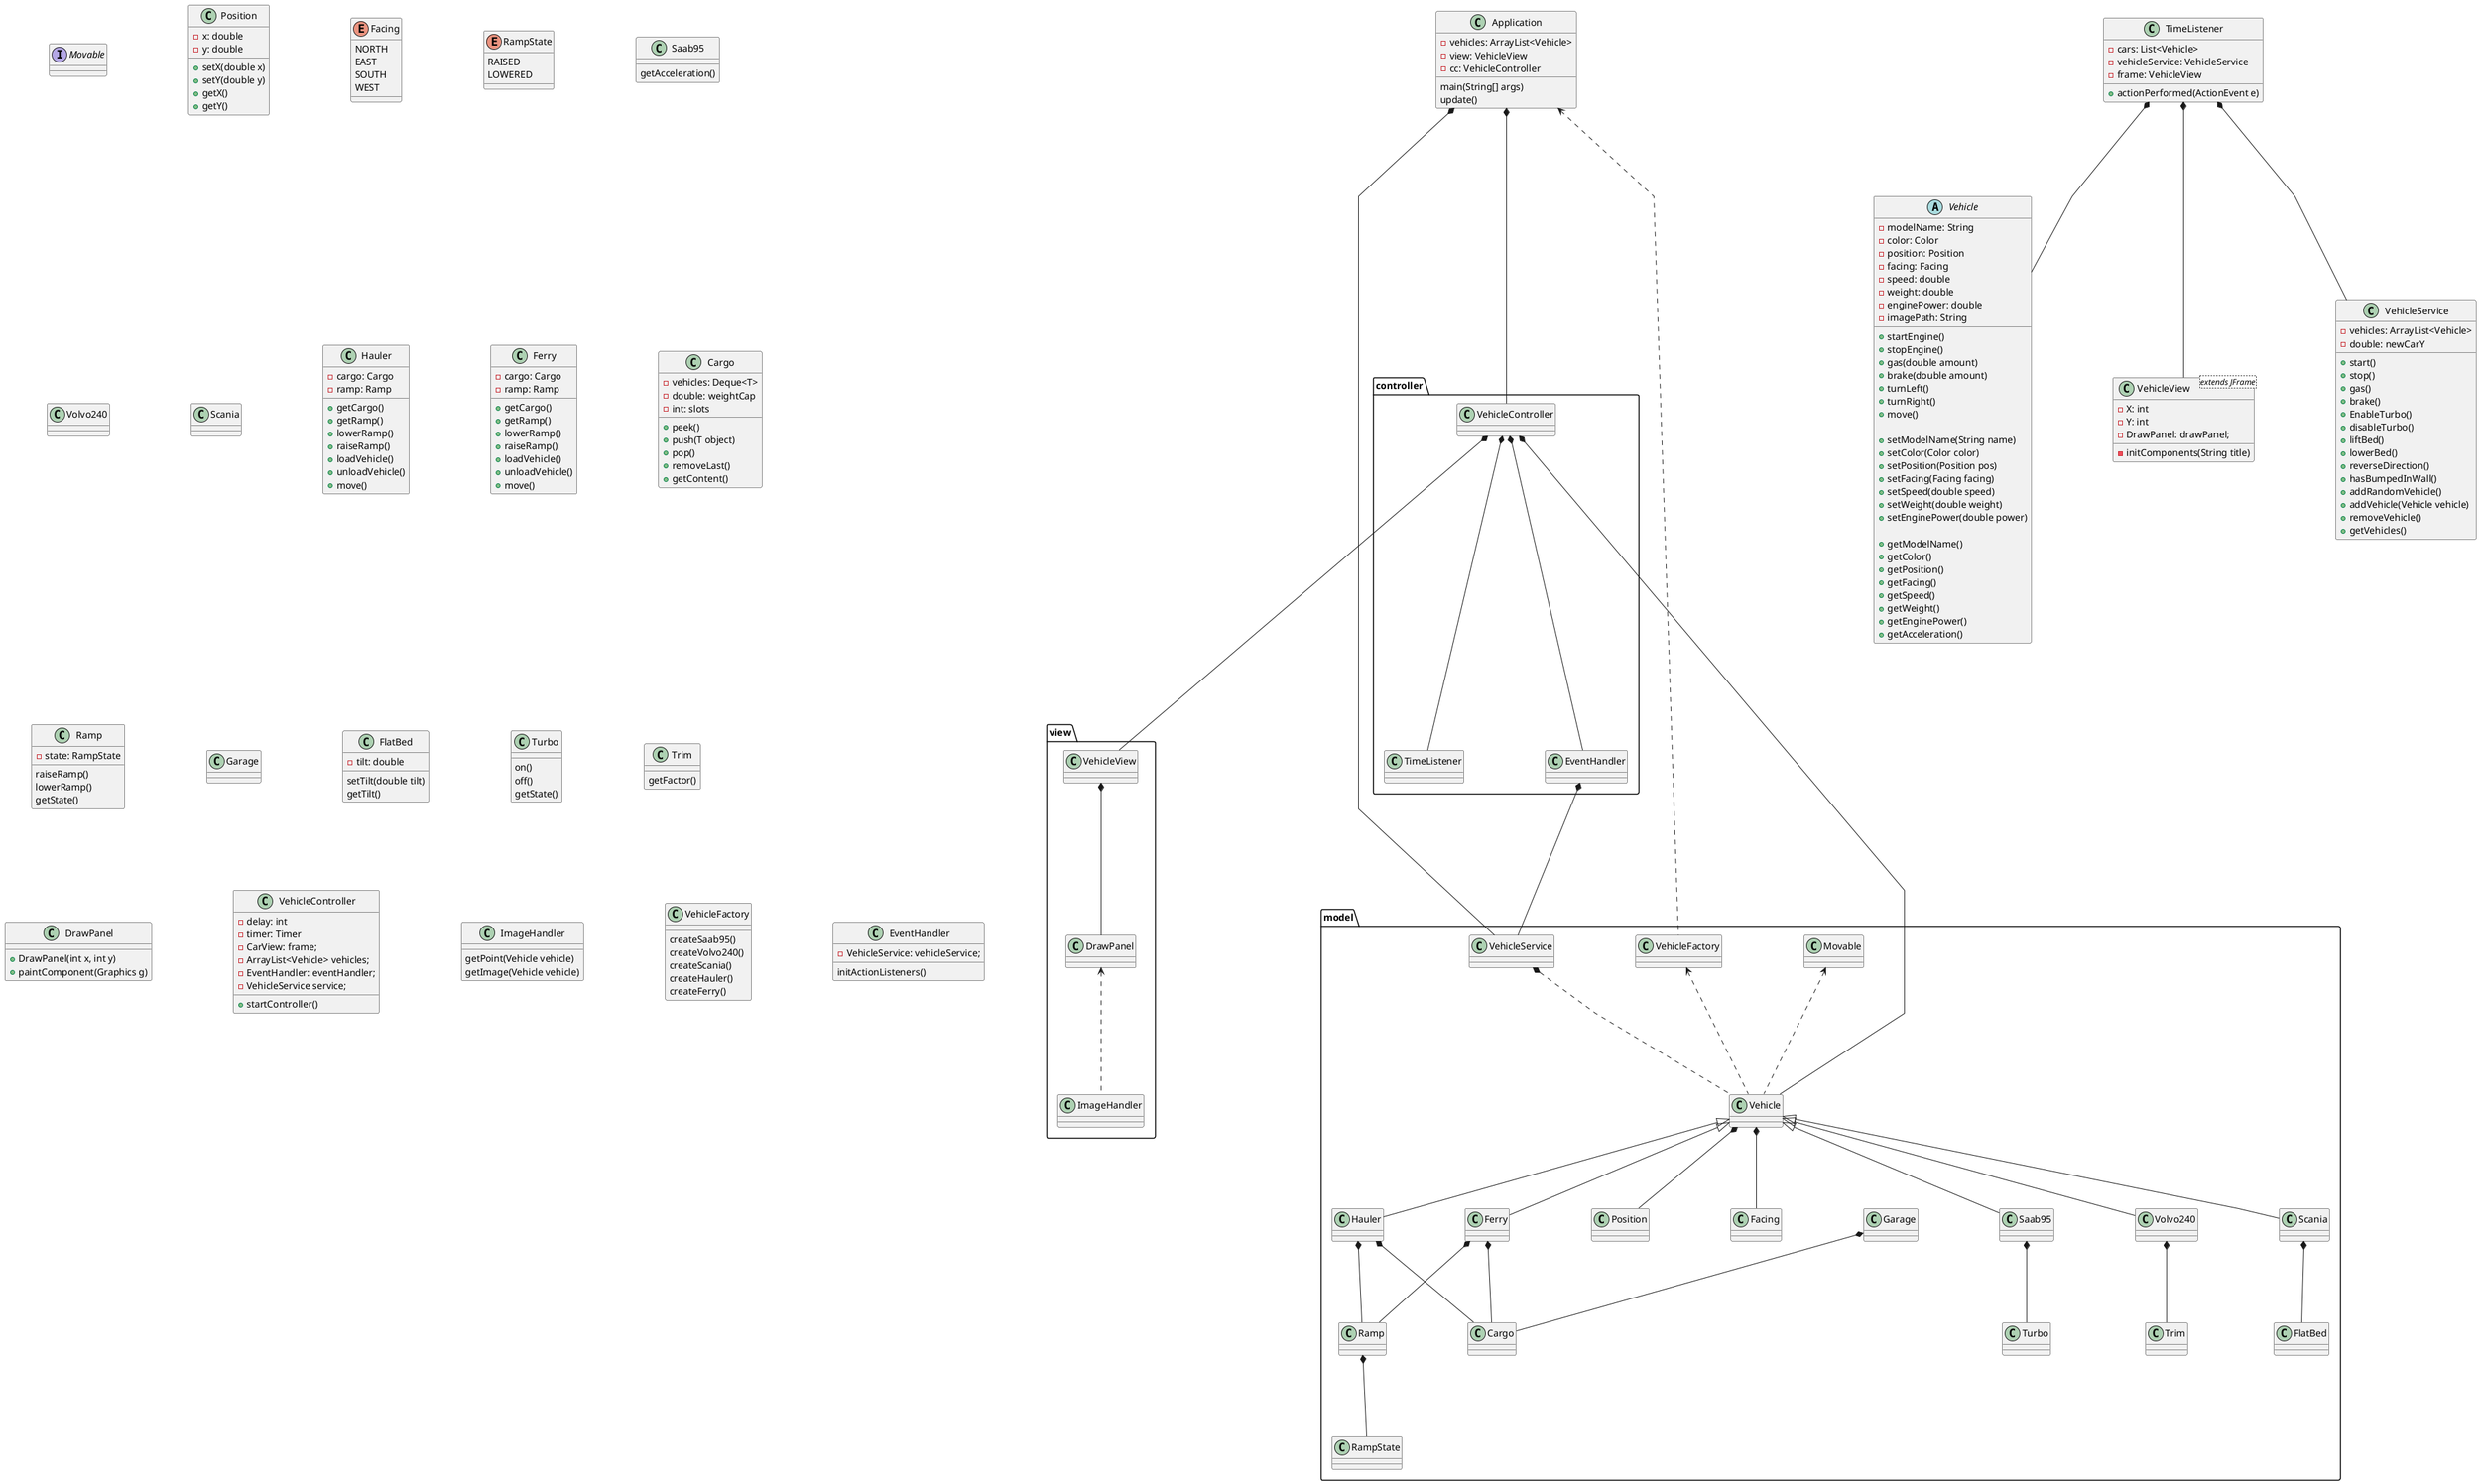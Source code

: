@startuml new-uml
skinparam nodesep 120
skinparam ranksep 120
skinparam Linetype polyline

    

    package model {
        Movable             <.. Vehicle
        Vehicle             <|-- Saab95
        Vehicle             <|-- Volvo240
        Vehicle             <|-- Scania
        Vehicle             <|-- Hauler
        Vehicle             <|-- Ferry

        Vehicle             *-- Position
        Vehicle             *-- Facing

        Volvo240            *-- Trim
        Saab95              *-- Turbo
        Hauler              *-- Cargo
        Ferry               *-- Cargo
        Hauler              *-- Ramp
        Ferry               *-- Ramp
        Garage              *-- Cargo
        Scania              *-- FlatBed
        Ramp                *-- RampState
        VehicleService      *.. Vehicle
        VehicleFactory      <.. Vehicle 
    }

    package view {
        VehicleView         *-- DrawPanel
        DrawPanel           <.. ImageHandler
    }

    package controller {     
        VehicleController   *-- TimeListener
        VehicleController   *-- VehicleView
        VehicleController   *-- EventHandler
    }

    Application             *-- VehicleService
    VehicleController       *-- Vehicle
    Application             *-- VehicleController
    Application             <.. VehicleFactory
    EventHandler            *-- VehicleService

    interface Movable {

    }

    /' Position, etc '/

    class Position {
        -x: double
        -y: double
        +setX(double x)
        +setY(double y)
        +getX()
        +getY()
    }

    /' Enums '/

    enum Facing {
        NORTH
        EAST
        SOUTH
        WEST
    }

    enum RampState {
        RAISED
        LOWERED
    }

    /' Vehicle Class '/
    
    abstract Vehicle {
        -modelName: String
        -color: Color
        -position: Position
        -facing: Facing
        -speed: double
        -weight: double
        -enginePower: double
        -imagePath: String

        +startEngine()
        +stopEngine()
        +gas(double amount)
        +brake(double amount)
        +turnLeft()
        +turnRight()
        +move()

        +setModelName(String name)
        +setColor(Color color)
        +setPosition(Position pos)
        +setFacing(Facing facing)
        +setSpeed(double speed)
        +setWeight(double weight)
        +setEnginePower(double power)

        +getModelName()
        +getColor()
        +getPosition()
        +getFacing()
        +getSpeed()
        +getWeight()
        +getEnginePower()
        +getAcceleration()
    }

    /' Vehicles '/

    class Saab95 {
        getAcceleration()
    }

    class Volvo240 {


    }
    class Scania {

    }

    class Hauler{
        -cargo: Cargo
        -ramp: Ramp
        +getCargo()
        +getRamp()
        +lowerRamp()
        +raiseRamp()
        +loadVehicle()
        +unloadVehicle()
        +move()
    }

    class Ferry {
        -cargo: Cargo
        -ramp: Ramp
        +getCargo()
        +getRamp()
        +lowerRamp()
        +raiseRamp()
        +loadVehicle()
        +unloadVehicle()
        +move()
    }

    /' Vehicle Components '/

    class Cargo{
        -vehicles: Deque<T>
        -double: weightCap
        -int: slots

        +peek()
        +push(T object)
        +pop()
        +removeLast()
        +getContent()
    }

    class Ramp {
        -state: RampState
        raiseRamp()
        lowerRamp()
        getState()
    }

    class Garage {

    }

    class FlatBed {
        -tilt: double
        setTilt(double tilt)
        getTilt()
    }

    class Turbo {
        on()
        off()
        getState()
    }

    class Trim {
        getFactor()
    }

    /' View '/

    class DrawPanel {


        +DrawPanel(int x, int y)
        +paintComponent(Graphics g)
    }

    class VehicleController {
        -delay: int
        -timer: Timer
        -CarView: frame;
        -ArrayList<Vehicle> vehicles;
        -EventHandler: eventHandler;
        -VehicleService service;
        
        +startController()
    }

    class VehicleView <extends JFrame> {
        -X: int
        -Y: int
        -DrawPanel: drawPanel;
        
        -initComponents(String title)
    }

    class Application {
        -vehicles: ArrayList<Vehicle>
        -view: VehicleView
        -cc: VehicleController
        main(String[] args)
        update()
    }

    class VehicleService {
        -vehicles: ArrayList<Vehicle>
        -double: newCarY

        +start()
        +stop()
        +gas()
        +brake()
        +EnableTurbo()
        +disableTurbo()
        +liftBed()
        +lowerBed()
        +reverseDirection()
        +hasBumpedInWall()
        +addRandomVehicle()
        +addVehicle(Vehicle vehicle)
        +removeVehicle()
        +getVehicles()
    }

    class ImageHandler {
        getPoint(Vehicle vehicle)
        getImage(Vehicle vehicle)
    }

    class VehicleFactory {
        createSaab95()
        createVolvo240()
        createScania()
        createHauler()
        createFerry()
    }

    class EventHandler {
        -VehicleService: vehicleService;
        initActionListeners()
    }

    class TimeListener {
        -cars: List<Vehicle>
        -vehicleService: VehicleService
        -frame: VehicleView
        +actionPerformed(ActionEvent e)
    }

    TimeListener *-- VehicleService
    TimeListener *-- VehicleView
    TimeListener *-- Vehicle
    

@enduml
